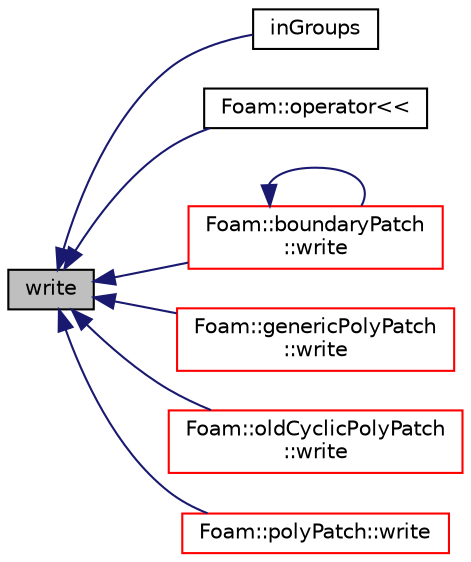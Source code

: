 digraph "write"
{
  bgcolor="transparent";
  edge [fontname="Helvetica",fontsize="10",labelfontname="Helvetica",labelfontsize="10"];
  node [fontname="Helvetica",fontsize="10",shape=record];
  rankdir="LR";
  Node1 [label="write",height=0.2,width=0.4,color="black", fillcolor="grey75", style="filled", fontcolor="black"];
  Node1 -> Node2 [dir="back",color="midnightblue",fontsize="10",style="solid",fontname="Helvetica"];
  Node2 [label="inGroups",height=0.2,width=0.4,color="black",URL="$a01837.html#a59ee7a22ca7f25114192855addd7da37",tooltip="Return the optional groups patch belongs to for modification. "];
  Node1 -> Node3 [dir="back",color="midnightblue",fontsize="10",style="solid",fontname="Helvetica"];
  Node3 [label="Foam::operator\<\<",height=0.2,width=0.4,color="black",URL="$a10979.html#afd43fa4b8f620dd82bfa7b0a602fa557"];
  Node1 -> Node4 [dir="back",color="midnightblue",fontsize="10",style="solid",fontname="Helvetica"];
  Node4 [label="Foam::boundaryPatch\l::write",height=0.2,width=0.4,color="red",URL="$a00151.html#a0941061ad5a26be83b4107d05750ace6",tooltip="Write dictionary. "];
  Node4 -> Node4 [dir="back",color="midnightblue",fontsize="10",style="solid",fontname="Helvetica"];
  Node1 -> Node5 [dir="back",color="midnightblue",fontsize="10",style="solid",fontname="Helvetica"];
  Node5 [label="Foam::genericPolyPatch\l::write",height=0.2,width=0.4,color="red",URL="$a00929.html#a0941061ad5a26be83b4107d05750ace6",tooltip="Write the polyPatch data as a dictionary. "];
  Node1 -> Node6 [dir="back",color="midnightblue",fontsize="10",style="solid",fontname="Helvetica"];
  Node6 [label="Foam::oldCyclicPolyPatch\l::write",height=0.2,width=0.4,color="red",URL="$a01742.html#a0941061ad5a26be83b4107d05750ace6",tooltip="Write the polyPatch data as a dictionary. "];
  Node1 -> Node7 [dir="back",color="midnightblue",fontsize="10",style="solid",fontname="Helvetica"];
  Node7 [label="Foam::polyPatch::write",height=0.2,width=0.4,color="red",URL="$a01972.html#a0941061ad5a26be83b4107d05750ace6",tooltip="Write the polyPatch data as a dictionary. "];
}

